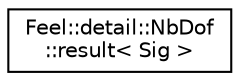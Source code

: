 digraph "Graphical Class Hierarchy"
{
 // LATEX_PDF_SIZE
  edge [fontname="Helvetica",fontsize="10",labelfontname="Helvetica",labelfontsize="10"];
  node [fontname="Helvetica",fontsize="10",shape=record];
  rankdir="LR";
  Node0 [label="Feel::detail::NbDof\l::result\< Sig \>",height=0.2,width=0.4,color="black", fillcolor="white", style="filled",URL="$structFeel_1_1detail_1_1NbDof_1_1result.html",tooltip=" "];
}
